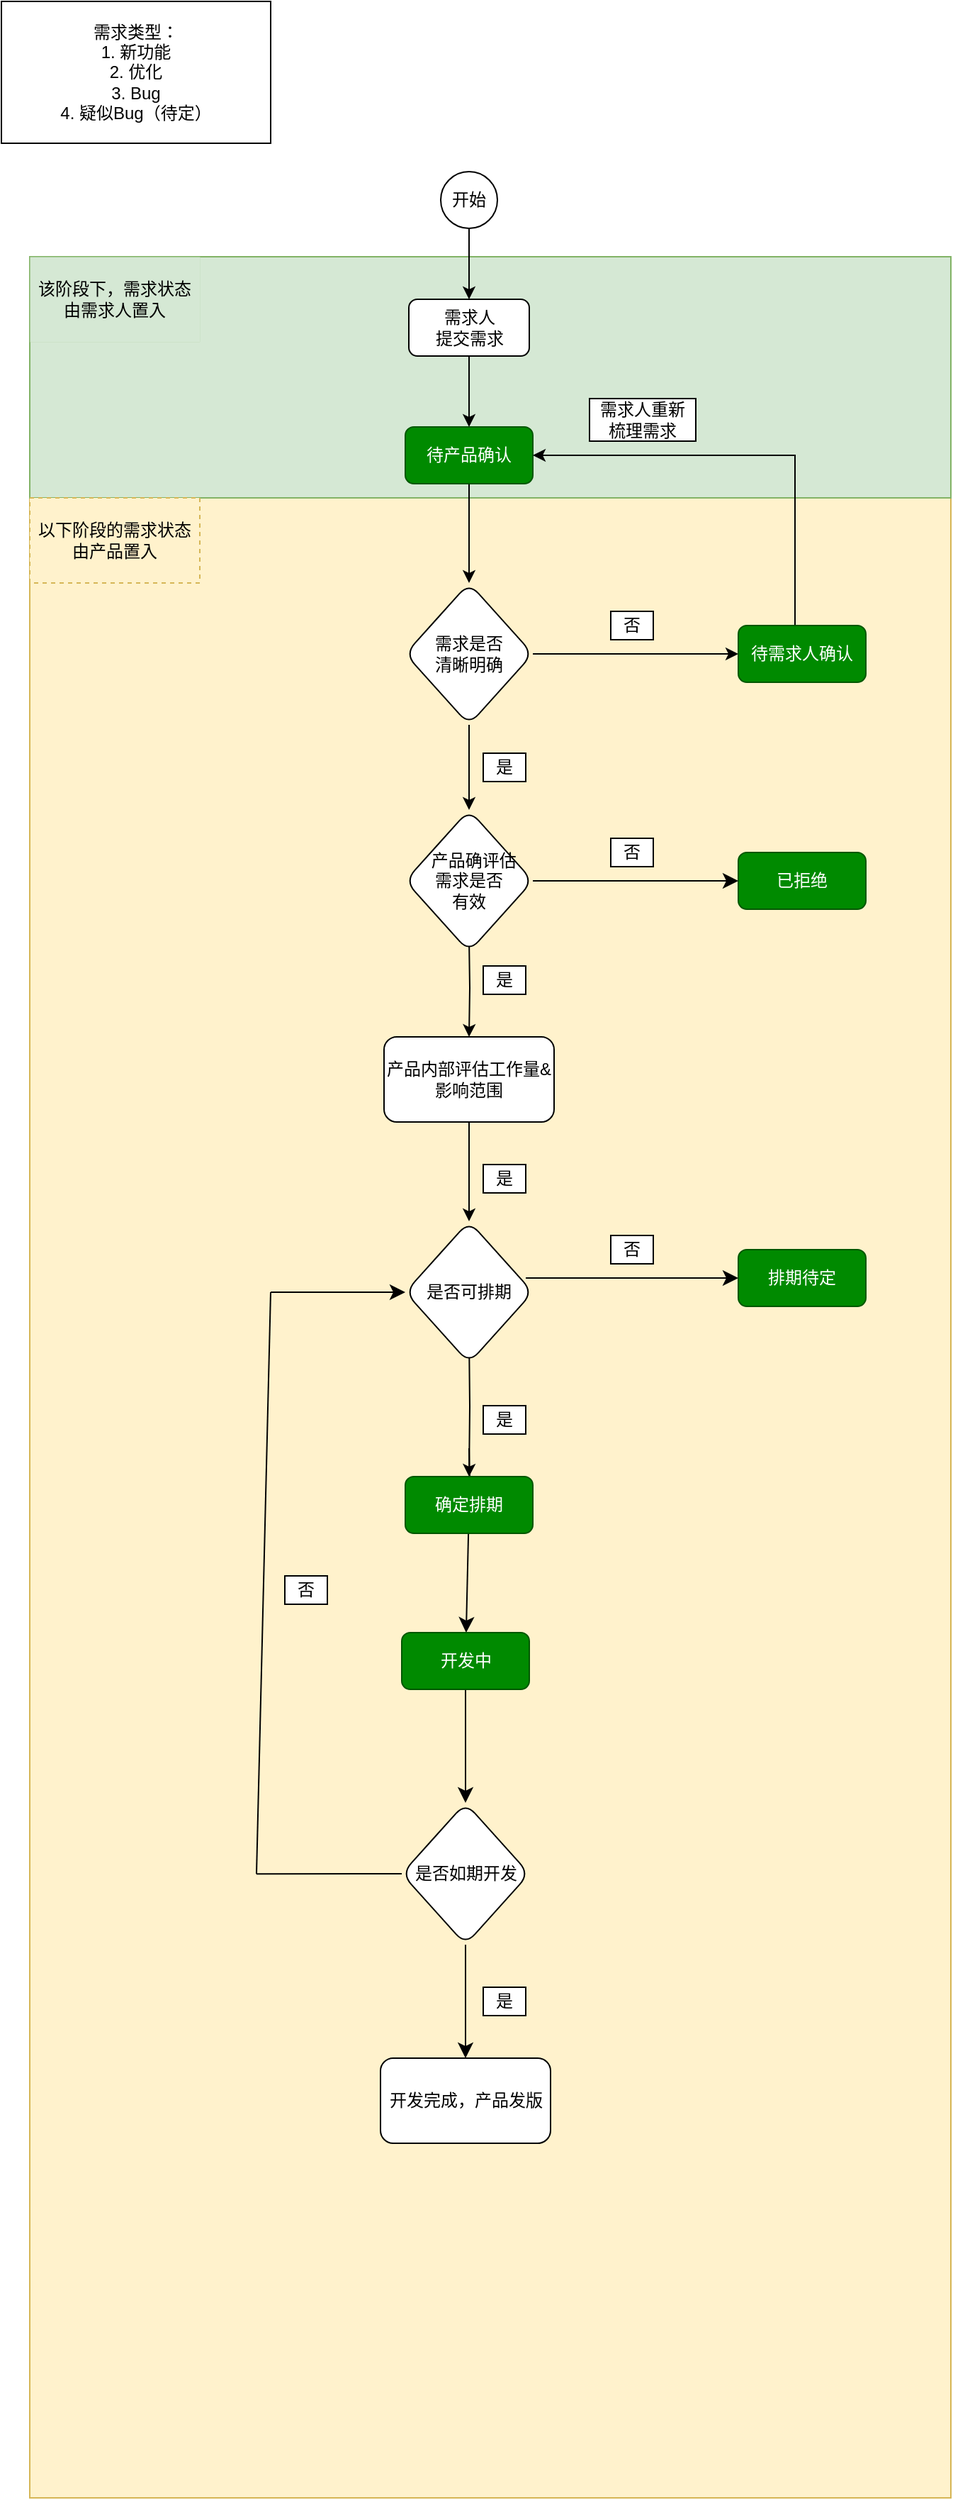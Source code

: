 <mxfile version="22.1.3" type="github">
  <diagram name="Page-1" id="NQk4FHPxa6d9a9Xzu11Q">
    <mxGraphModel dx="1366" dy="1900" grid="1" gridSize="10" guides="1" tooltips="1" connect="1" arrows="1" fold="1" page="1" pageScale="1" pageWidth="850" pageHeight="1100" math="0" shadow="0">
      <root>
        <mxCell id="0" />
        <mxCell id="1" parent="0" />
        <mxCell id="V_vyaaq5Ykr70dIOh13H-60" value="" style="rounded=0;whiteSpace=wrap;html=1;fillColor=#fff2cc;strokeColor=#d6b656;" parent="1" vertex="1">
          <mxGeometry x="30" y="130" width="650" height="1410" as="geometry" />
        </mxCell>
        <mxCell id="V_vyaaq5Ykr70dIOh13H-61" value="" style="rounded=0;whiteSpace=wrap;html=1;fillColor=#d5e8d4;strokeColor=#82b366;labelPosition=left;verticalLabelPosition=middle;align=right;verticalAlign=middle;" parent="1" vertex="1">
          <mxGeometry x="30" y="-40" width="650" height="170" as="geometry" />
        </mxCell>
        <mxCell id="V_vyaaq5Ykr70dIOh13H-57" style="edgeStyle=orthogonalEdgeStyle;rounded=0;orthogonalLoop=1;jettySize=auto;html=1;entryX=0.5;entryY=0;entryDx=0;entryDy=0;" parent="1" source="V_vyaaq5Ykr70dIOh13H-1" target="V_vyaaq5Ykr70dIOh13H-6" edge="1">
          <mxGeometry relative="1" as="geometry" />
        </mxCell>
        <mxCell id="V_vyaaq5Ykr70dIOh13H-1" value="开始" style="ellipse;whiteSpace=wrap;html=1;aspect=fixed;" parent="1" vertex="1">
          <mxGeometry x="320" y="-100" width="40" height="40" as="geometry" />
        </mxCell>
        <mxCell id="V_vyaaq5Ykr70dIOh13H-40" value="" style="edgeStyle=orthogonalEdgeStyle;rounded=0;orthogonalLoop=1;jettySize=auto;html=1;" parent="1" source="V_vyaaq5Ykr70dIOh13H-2" target="V_vyaaq5Ykr70dIOh13H-39" edge="1">
          <mxGeometry relative="1" as="geometry" />
        </mxCell>
        <mxCell id="V_vyaaq5Ykr70dIOh13H-2" value="待产品确认" style="rounded=1;whiteSpace=wrap;html=1;fillColor=#008a00;fontColor=#ffffff;strokeColor=#005700;" parent="1" vertex="1">
          <mxGeometry x="295" y="80" width="90" height="40" as="geometry" />
        </mxCell>
        <mxCell id="V_vyaaq5Ykr70dIOh13H-8" value="" style="edgeStyle=orthogonalEdgeStyle;rounded=0;orthogonalLoop=1;jettySize=auto;html=1;" parent="1" target="V_vyaaq5Ykr70dIOh13H-7" edge="1">
          <mxGeometry relative="1" as="geometry">
            <mxPoint x="340" y="440" as="sourcePoint" />
          </mxGeometry>
        </mxCell>
        <mxCell id="V_vyaaq5Ykr70dIOh13H-58" style="edgeStyle=orthogonalEdgeStyle;rounded=0;orthogonalLoop=1;jettySize=auto;html=1;entryX=0.5;entryY=0;entryDx=0;entryDy=0;" parent="1" source="V_vyaaq5Ykr70dIOh13H-6" target="V_vyaaq5Ykr70dIOh13H-2" edge="1">
          <mxGeometry relative="1" as="geometry" />
        </mxCell>
        <mxCell id="V_vyaaq5Ykr70dIOh13H-6" value="需求人&lt;br&gt;提交需求" style="rounded=1;whiteSpace=wrap;html=1;" parent="1" vertex="1">
          <mxGeometry x="297.5" y="-10" width="85" height="40" as="geometry" />
        </mxCell>
        <mxCell id="V_vyaaq5Ykr70dIOh13H-15" value="" style="edgeStyle=orthogonalEdgeStyle;rounded=0;orthogonalLoop=1;jettySize=auto;html=1;" parent="1" source="V_vyaaq5Ykr70dIOh13H-7" edge="1">
          <mxGeometry relative="1" as="geometry">
            <mxPoint x="340" y="640" as="targetPoint" />
          </mxGeometry>
        </mxCell>
        <mxCell id="V_vyaaq5Ykr70dIOh13H-7" value="产品内部评估工作量&amp;amp;影响范围" style="rounded=1;whiteSpace=wrap;html=1;" parent="1" vertex="1">
          <mxGeometry x="280" y="510" width="120" height="60" as="geometry" />
        </mxCell>
        <mxCell id="V_vyaaq5Ykr70dIOh13H-9" value="是" style="rounded=0;whiteSpace=wrap;html=1;" parent="1" vertex="1">
          <mxGeometry x="350" y="460" width="30" height="20" as="geometry" />
        </mxCell>
        <mxCell id="V_vyaaq5Ykr70dIOh13H-20" value="" style="edgeStyle=orthogonalEdgeStyle;rounded=0;orthogonalLoop=1;jettySize=auto;html=1;entryX=0.5;entryY=0;entryDx=0;entryDy=0;" parent="1" target="98XV745TaRAAw5JHfFGS-9" edge="1">
          <mxGeometry relative="1" as="geometry">
            <mxPoint x="340" y="720" as="sourcePoint" />
            <mxPoint x="340" y="740" as="targetPoint" />
          </mxGeometry>
        </mxCell>
        <mxCell id="98XV745TaRAAw5JHfFGS-6" style="edgeStyle=none;curved=1;rounded=0;orthogonalLoop=1;jettySize=auto;html=1;fontSize=12;startSize=8;endSize=8;" edge="1" parent="1" target="98XV745TaRAAw5JHfFGS-5">
          <mxGeometry relative="1" as="geometry">
            <mxPoint x="380" y="680" as="sourcePoint" />
          </mxGeometry>
        </mxCell>
        <mxCell id="V_vyaaq5Ykr70dIOh13H-41" value="" style="edgeStyle=orthogonalEdgeStyle;rounded=0;orthogonalLoop=1;jettySize=auto;html=1;" parent="1" source="V_vyaaq5Ykr70dIOh13H-39" edge="1">
          <mxGeometry relative="1" as="geometry">
            <mxPoint x="340" y="350" as="targetPoint" />
          </mxGeometry>
        </mxCell>
        <mxCell id="V_vyaaq5Ykr70dIOh13H-43" value="" style="edgeStyle=orthogonalEdgeStyle;rounded=0;orthogonalLoop=1;jettySize=auto;html=1;entryX=0;entryY=0.25;entryDx=0;entryDy=0;" parent="1" source="V_vyaaq5Ykr70dIOh13H-39" edge="1">
          <mxGeometry relative="1" as="geometry">
            <mxPoint x="530" y="240" as="targetPoint" />
          </mxGeometry>
        </mxCell>
        <mxCell id="V_vyaaq5Ykr70dIOh13H-39" value="需求是否&lt;br&gt;清晰明确" style="rhombus;whiteSpace=wrap;html=1;rounded=1;" parent="1" vertex="1">
          <mxGeometry x="295" y="190" width="90" height="100" as="geometry" />
        </mxCell>
        <mxCell id="V_vyaaq5Ykr70dIOh13H-44" value="否" style="rounded=0;whiteSpace=wrap;html=1;" parent="1" vertex="1">
          <mxGeometry x="440" y="210" width="30" height="20" as="geometry" />
        </mxCell>
        <mxCell id="V_vyaaq5Ykr70dIOh13H-54" value="需求类型：&lt;br&gt;1. 新功能&lt;br&gt;2. 优化&lt;br&gt;3. Bug&lt;br&gt;4. 疑似Bug（待定）&lt;br&gt;" style="rounded=0;whiteSpace=wrap;html=1;labelBackgroundColor=default;" parent="1" vertex="1">
          <mxGeometry x="10" y="-220" width="190" height="100" as="geometry" />
        </mxCell>
        <mxCell id="V_vyaaq5Ykr70dIOh13H-59" value="" style="edgeStyle=orthogonalEdgeStyle;rounded=0;orthogonalLoop=1;jettySize=auto;html=1;exitX=0.5;exitY=0;exitDx=0;exitDy=0;" parent="1" source="98XV745TaRAAw5JHfFGS-13" edge="1">
          <mxGeometry relative="1" as="geometry">
            <mxPoint x="575" y="230" as="sourcePoint" />
            <mxPoint x="385" y="100" as="targetPoint" />
            <Array as="points">
              <mxPoint x="570" y="220" />
              <mxPoint x="570" y="100" />
            </Array>
          </mxGeometry>
        </mxCell>
        <mxCell id="V_vyaaq5Ykr70dIOh13H-46" value="需求人重新&lt;br&gt;梳理需求" style="rounded=0;whiteSpace=wrap;html=1;" parent="1" vertex="1">
          <mxGeometry x="425" y="60" width="75" height="30" as="geometry" />
        </mxCell>
        <mxCell id="V_vyaaq5Ykr70dIOh13H-62" value="该阶段下，需求状态由需求人置入" style="rounded=0;whiteSpace=wrap;html=1;fillColor=#d5e8d4;strokeColor=#82b366;strokeWidth=0;" parent="1" vertex="1">
          <mxGeometry x="30" y="-40" width="120" height="60" as="geometry" />
        </mxCell>
        <mxCell id="V_vyaaq5Ykr70dIOh13H-63" value="以下阶段的需求状态由产品置入" style="rounded=0;whiteSpace=wrap;html=1;fillColor=#fff2cc;strokeColor=#d6b656;dashed=1;" parent="1" vertex="1">
          <mxGeometry x="30" y="130" width="120" height="60" as="geometry" />
        </mxCell>
        <mxCell id="98XV745TaRAAw5JHfFGS-2" value="否" style="rounded=0;whiteSpace=wrap;html=1;" vertex="1" parent="1">
          <mxGeometry x="440" y="650" width="30" height="20" as="geometry" />
        </mxCell>
        <mxCell id="98XV745TaRAAw5JHfFGS-4" value="已拒绝" style="rounded=1;whiteSpace=wrap;html=1;fillColor=#008a00;fontColor=#ffffff;strokeColor=#005700;" vertex="1" parent="1">
          <mxGeometry x="530" y="380" width="90" height="40" as="geometry" />
        </mxCell>
        <mxCell id="98XV745TaRAAw5JHfFGS-5" value="排期待定" style="rounded=1;whiteSpace=wrap;html=1;fillColor=#008a00;fontColor=#ffffff;strokeColor=#005700;" vertex="1" parent="1">
          <mxGeometry x="530" y="660" width="90" height="40" as="geometry" />
        </mxCell>
        <mxCell id="98XV745TaRAAw5JHfFGS-15" style="edgeStyle=none;curved=1;rounded=0;orthogonalLoop=1;jettySize=auto;html=1;entryX=0;entryY=0.5;entryDx=0;entryDy=0;fontSize=12;startSize=8;endSize=8;" edge="1" parent="1" source="98XV745TaRAAw5JHfFGS-12" target="98XV745TaRAAw5JHfFGS-4">
          <mxGeometry relative="1" as="geometry" />
        </mxCell>
        <mxCell id="98XV745TaRAAw5JHfFGS-12" value="&amp;nbsp; 产品确评估&lt;br style=&quot;border-color: var(--border-color);&quot;&gt;需求是否&lt;br style=&quot;border-color: var(--border-color);&quot;&gt;有效" style="rhombus;whiteSpace=wrap;html=1;rounded=1;" vertex="1" parent="1">
          <mxGeometry x="295" y="350" width="90" height="100" as="geometry" />
        </mxCell>
        <mxCell id="98XV745TaRAAw5JHfFGS-13" value="待需求人确认" style="rounded=1;whiteSpace=wrap;html=1;fillColor=#008a00;fontColor=#ffffff;strokeColor=#005700;" vertex="1" parent="1">
          <mxGeometry x="530" y="220" width="90" height="40" as="geometry" />
        </mxCell>
        <mxCell id="98XV745TaRAAw5JHfFGS-16" value="否" style="rounded=0;whiteSpace=wrap;html=1;" vertex="1" parent="1">
          <mxGeometry x="440" y="370" width="30" height="20" as="geometry" />
        </mxCell>
        <mxCell id="98XV745TaRAAw5JHfFGS-17" value="是" style="rounded=0;whiteSpace=wrap;html=1;" vertex="1" parent="1">
          <mxGeometry x="350" y="310" width="30" height="20" as="geometry" />
        </mxCell>
        <mxCell id="98XV745TaRAAw5JHfFGS-18" value="是" style="rounded=0;whiteSpace=wrap;html=1;" vertex="1" parent="1">
          <mxGeometry x="350" y="600" width="30" height="20" as="geometry" />
        </mxCell>
        <mxCell id="98XV745TaRAAw5JHfFGS-19" value="是" style="rounded=0;whiteSpace=wrap;html=1;" vertex="1" parent="1">
          <mxGeometry x="350" y="770" width="30" height="20" as="geometry" />
        </mxCell>
        <mxCell id="98XV745TaRAAw5JHfFGS-20" value="是" style="rounded=0;whiteSpace=wrap;html=1;" vertex="1" parent="1">
          <mxGeometry x="350" y="1180" width="30" height="20" as="geometry" />
        </mxCell>
        <mxCell id="98XV745TaRAAw5JHfFGS-21" value="是否可排期" style="rhombus;whiteSpace=wrap;html=1;rounded=1;" vertex="1" parent="1">
          <mxGeometry x="295" y="640" width="90" height="100" as="geometry" />
        </mxCell>
        <mxCell id="98XV745TaRAAw5JHfFGS-23" value="" style="edgeStyle=orthogonalEdgeStyle;rounded=0;orthogonalLoop=1;jettySize=auto;html=1;" edge="1" parent="1" target="98XV745TaRAAw5JHfFGS-9">
          <mxGeometry relative="1" as="geometry">
            <mxPoint x="340" y="800" as="sourcePoint" />
            <mxPoint x="340" y="900" as="targetPoint" />
          </mxGeometry>
        </mxCell>
        <mxCell id="98XV745TaRAAw5JHfFGS-31" value="" style="edgeStyle=none;curved=1;rounded=0;orthogonalLoop=1;jettySize=auto;html=1;fontSize=12;startSize=8;endSize=8;" edge="1" parent="1" source="98XV745TaRAAw5JHfFGS-9" target="98XV745TaRAAw5JHfFGS-25">
          <mxGeometry relative="1" as="geometry" />
        </mxCell>
        <mxCell id="98XV745TaRAAw5JHfFGS-9" value="确定排期" style="rounded=1;whiteSpace=wrap;html=1;fillColor=#008a00;fontColor=#ffffff;strokeColor=#005700;" vertex="1" parent="1">
          <mxGeometry x="295" y="820" width="90" height="40" as="geometry" />
        </mxCell>
        <mxCell id="98XV745TaRAAw5JHfFGS-30" value="" style="edgeStyle=none;curved=1;rounded=0;orthogonalLoop=1;jettySize=auto;html=1;fontSize=12;startSize=8;endSize=8;" edge="1" parent="1" source="98XV745TaRAAw5JHfFGS-25" target="98XV745TaRAAw5JHfFGS-29">
          <mxGeometry relative="1" as="geometry" />
        </mxCell>
        <mxCell id="98XV745TaRAAw5JHfFGS-25" value="开发中" style="rounded=1;whiteSpace=wrap;html=1;fillColor=#008a00;fontColor=#ffffff;strokeColor=#005700;" vertex="1" parent="1">
          <mxGeometry x="292.5" y="930" width="90" height="40" as="geometry" />
        </mxCell>
        <mxCell id="98XV745TaRAAw5JHfFGS-28" value="开发完成，产品发版" style="rounded=1;whiteSpace=wrap;html=1;" vertex="1" parent="1">
          <mxGeometry x="277.5" y="1230" width="120" height="60" as="geometry" />
        </mxCell>
        <mxCell id="98XV745TaRAAw5JHfFGS-33" value="" style="edgeStyle=none;curved=1;rounded=0;orthogonalLoop=1;jettySize=auto;html=1;fontSize=12;startSize=8;endSize=8;" edge="1" parent="1" source="98XV745TaRAAw5JHfFGS-29" target="98XV745TaRAAw5JHfFGS-28">
          <mxGeometry relative="1" as="geometry" />
        </mxCell>
        <mxCell id="98XV745TaRAAw5JHfFGS-29" value="是否如期开发" style="rhombus;whiteSpace=wrap;html=1;rounded=1;" vertex="1" parent="1">
          <mxGeometry x="292.5" y="1050" width="90" height="100" as="geometry" />
        </mxCell>
        <mxCell id="98XV745TaRAAw5JHfFGS-43" value="否" style="rounded=0;whiteSpace=wrap;html=1;" vertex="1" parent="1">
          <mxGeometry x="210" y="890" width="30" height="20" as="geometry" />
        </mxCell>
        <mxCell id="98XV745TaRAAw5JHfFGS-45" value="" style="endArrow=none;html=1;rounded=0;fontSize=12;startSize=8;endSize=8;curved=1;exitX=0;exitY=0.5;exitDx=0;exitDy=0;entryX=0.246;entryY=0.688;entryDx=0;entryDy=0;entryPerimeter=0;" edge="1" parent="1" source="98XV745TaRAAw5JHfFGS-29" target="V_vyaaq5Ykr70dIOh13H-60">
          <mxGeometry width="50" height="50" relative="1" as="geometry">
            <mxPoint x="350" y="920" as="sourcePoint" />
            <mxPoint x="400" y="870" as="targetPoint" />
          </mxGeometry>
        </mxCell>
        <mxCell id="98XV745TaRAAw5JHfFGS-46" value="" style="endArrow=none;html=1;rounded=0;fontSize=12;startSize=8;endSize=8;curved=1;" edge="1" parent="1">
          <mxGeometry width="50" height="50" relative="1" as="geometry">
            <mxPoint x="190" y="1100" as="sourcePoint" />
            <mxPoint x="200" y="690" as="targetPoint" />
          </mxGeometry>
        </mxCell>
        <mxCell id="98XV745TaRAAw5JHfFGS-47" value="" style="endArrow=classic;html=1;rounded=0;fontSize=12;startSize=8;endSize=8;curved=1;entryX=0;entryY=0.5;entryDx=0;entryDy=0;" edge="1" parent="1" target="98XV745TaRAAw5JHfFGS-21">
          <mxGeometry width="50" height="50" relative="1" as="geometry">
            <mxPoint x="200" y="690" as="sourcePoint" />
            <mxPoint x="400" y="870" as="targetPoint" />
          </mxGeometry>
        </mxCell>
      </root>
    </mxGraphModel>
  </diagram>
</mxfile>
